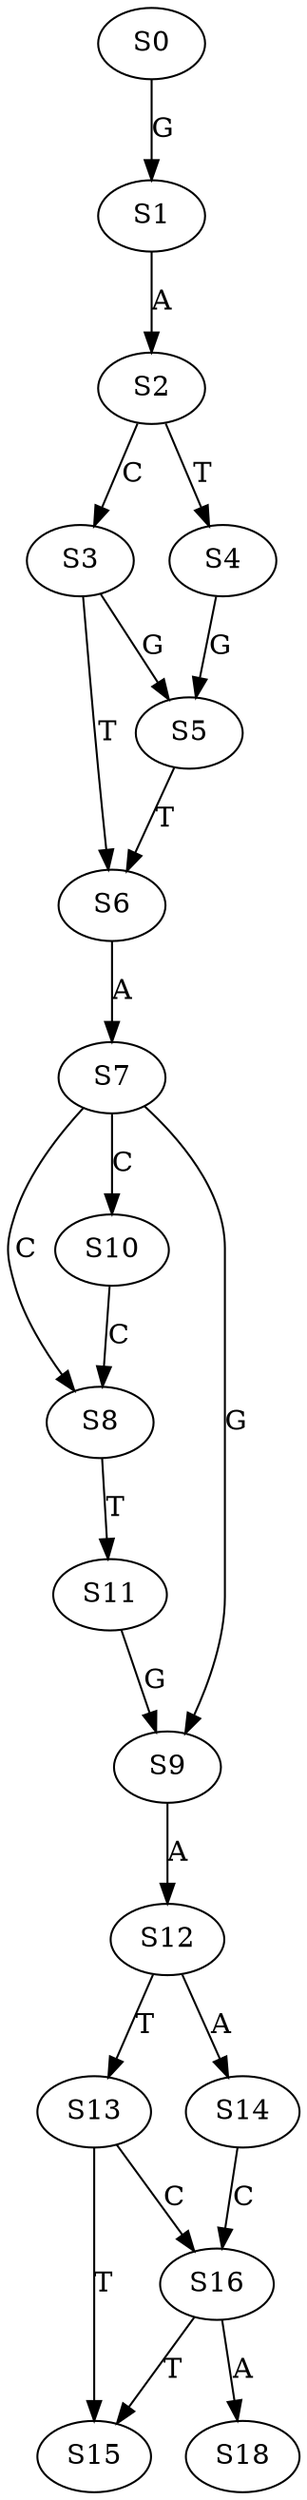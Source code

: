 strict digraph  {
	S0 -> S1 [ label = G ];
	S1 -> S2 [ label = A ];
	S2 -> S3 [ label = C ];
	S2 -> S4 [ label = T ];
	S3 -> S5 [ label = G ];
	S3 -> S6 [ label = T ];
	S4 -> S5 [ label = G ];
	S5 -> S6 [ label = T ];
	S6 -> S7 [ label = A ];
	S7 -> S8 [ label = C ];
	S7 -> S9 [ label = G ];
	S7 -> S10 [ label = C ];
	S8 -> S11 [ label = T ];
	S9 -> S12 [ label = A ];
	S10 -> S8 [ label = C ];
	S11 -> S9 [ label = G ];
	S12 -> S13 [ label = T ];
	S12 -> S14 [ label = A ];
	S13 -> S15 [ label = T ];
	S13 -> S16 [ label = C ];
	S14 -> S16 [ label = C ];
	S16 -> S15 [ label = T ];
	S16 -> S18 [ label = A ];
}
